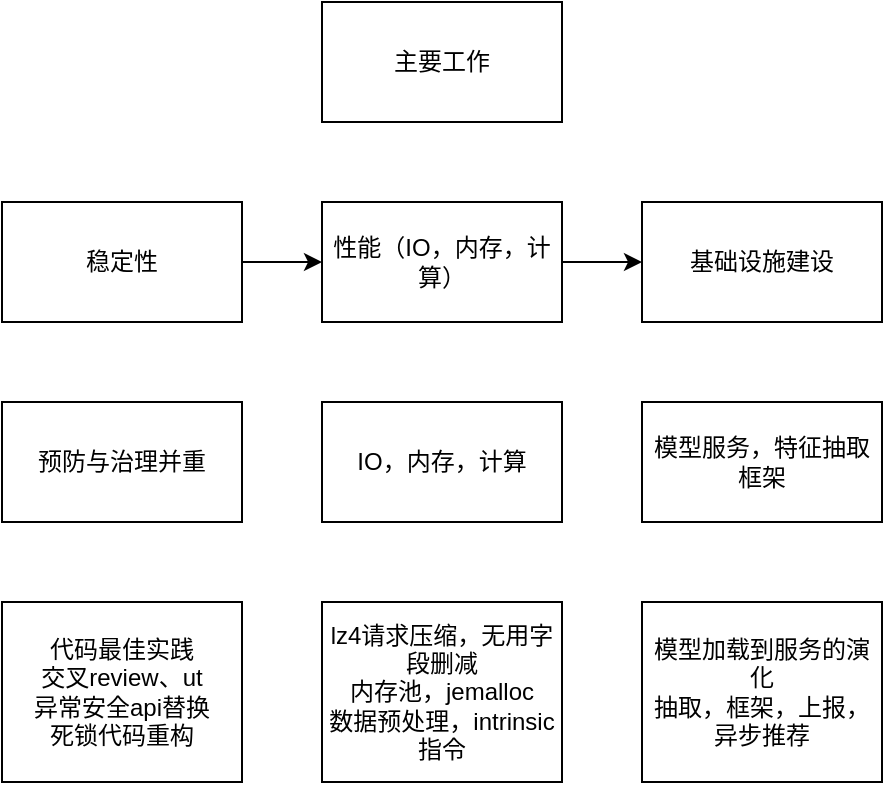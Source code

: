 <mxfile version="21.3.7" type="github" pages="7">
  <diagram id="qpkh1dK5-5tsiLLalU36" name="Overview">
    <mxGraphModel dx="1372" dy="836" grid="1" gridSize="10" guides="1" tooltips="1" connect="1" arrows="1" fold="1" page="1" pageScale="1" pageWidth="827" pageHeight="1169" math="0" shadow="0">
      <root>
        <mxCell id="0" />
        <mxCell id="1" parent="0" />
        <mxCell id="pAfsyhsBF4_awSTI9iym-1" value="主要工作" style="rounded=0;whiteSpace=wrap;html=1;" vertex="1" parent="1">
          <mxGeometry x="320" y="260" width="120" height="60" as="geometry" />
        </mxCell>
        <mxCell id="pAfsyhsBF4_awSTI9iym-2" value="基础设施建设" style="rounded=0;whiteSpace=wrap;html=1;" vertex="1" parent="1">
          <mxGeometry x="480" y="360" width="120" height="60" as="geometry" />
        </mxCell>
        <mxCell id="pAfsyhsBF4_awSTI9iym-6" value="" style="edgeStyle=orthogonalEdgeStyle;rounded=0;orthogonalLoop=1;jettySize=auto;html=1;" edge="1" parent="1" source="pAfsyhsBF4_awSTI9iym-3" target="pAfsyhsBF4_awSTI9iym-2">
          <mxGeometry relative="1" as="geometry" />
        </mxCell>
        <mxCell id="pAfsyhsBF4_awSTI9iym-3" value="性能（IO，内存，计算）" style="rounded=0;whiteSpace=wrap;html=1;" vertex="1" parent="1">
          <mxGeometry x="320" y="360" width="120" height="60" as="geometry" />
        </mxCell>
        <mxCell id="pAfsyhsBF4_awSTI9iym-5" value="" style="edgeStyle=orthogonalEdgeStyle;rounded=0;orthogonalLoop=1;jettySize=auto;html=1;" edge="1" parent="1" source="pAfsyhsBF4_awSTI9iym-4" target="pAfsyhsBF4_awSTI9iym-3">
          <mxGeometry relative="1" as="geometry" />
        </mxCell>
        <mxCell id="pAfsyhsBF4_awSTI9iym-4" value="稳定性" style="rounded=0;whiteSpace=wrap;html=1;" vertex="1" parent="1">
          <mxGeometry x="160" y="360" width="120" height="60" as="geometry" />
        </mxCell>
        <mxCell id="pAfsyhsBF4_awSTI9iym-8" value="预防与治理并重" style="rounded=0;whiteSpace=wrap;html=1;" vertex="1" parent="1">
          <mxGeometry x="160" y="460" width="120" height="60" as="geometry" />
        </mxCell>
        <mxCell id="pAfsyhsBF4_awSTI9iym-11" value="IO，内存，计算" style="rounded=0;whiteSpace=wrap;html=1;" vertex="1" parent="1">
          <mxGeometry x="320" y="460" width="120" height="60" as="geometry" />
        </mxCell>
        <mxCell id="pAfsyhsBF4_awSTI9iym-12" value="模型服务，特征抽取框架" style="rounded=0;whiteSpace=wrap;html=1;" vertex="1" parent="1">
          <mxGeometry x="480" y="460" width="120" height="60" as="geometry" />
        </mxCell>
        <mxCell id="-Gd1AfoW8Pt_5njZ3FAG-1" value="代码最佳实践&lt;br&gt;交叉review、ut&lt;br&gt;异常安全api替换&lt;br&gt;死锁代码重构" style="rounded=0;whiteSpace=wrap;html=1;" vertex="1" parent="1">
          <mxGeometry x="160" y="560" width="120" height="90" as="geometry" />
        </mxCell>
        <mxCell id="-Gd1AfoW8Pt_5njZ3FAG-2" value="lz4请求压缩，无用字段删减&lt;br&gt;内存池，jemalloc&lt;br&gt;数据预处理，intrinsic指令" style="rounded=0;whiteSpace=wrap;html=1;" vertex="1" parent="1">
          <mxGeometry x="320" y="560" width="120" height="90" as="geometry" />
        </mxCell>
        <mxCell id="-Gd1AfoW8Pt_5njZ3FAG-3" value="模型加载到服务的演化&lt;br&gt;抽取，框架，上报，异步推荐" style="rounded=0;whiteSpace=wrap;html=1;" vertex="1" parent="1">
          <mxGeometry x="480" y="560" width="120" height="90" as="geometry" />
        </mxCell>
      </root>
    </mxGraphModel>
  </diagram>
  <diagram id="KD9iu_JgUH0H1Sbimxe_" name="新闻架构">
    <mxGraphModel dx="1372" dy="836" grid="1" gridSize="10" guides="1" tooltips="1" connect="1" arrows="1" fold="1" page="1" pageScale="1" pageWidth="850" pageHeight="1100" math="0" shadow="0">
      <root>
        <mxCell id="0" />
        <mxCell id="1" parent="0" />
        <mxCell id="NVGKtGSdyv566THV7a4j-32" value="反馈" style="edgeStyle=orthogonalEdgeStyle;rounded=0;orthogonalLoop=1;jettySize=auto;html=1;entryX=0;entryY=0.5;entryDx=0;entryDy=0;entryPerimeter=0;" parent="1" source="NVGKtGSdyv566THV7a4j-1" target="NVGKtGSdyv566THV7a4j-11" edge="1">
          <mxGeometry relative="1" as="geometry">
            <mxPoint x="550" y="110" as="targetPoint" />
          </mxGeometry>
        </mxCell>
        <mxCell id="NVGKtGSdyv566THV7a4j-1" value="接入层" style="rounded=0;whiteSpace=wrap;html=1;" parent="1" vertex="1">
          <mxGeometry x="360" y="80" width="120" height="60" as="geometry" />
        </mxCell>
        <mxCell id="NVGKtGSdyv566THV7a4j-17" value="" style="edgeStyle=orthogonalEdgeStyle;rounded=0;orthogonalLoop=1;jettySize=auto;html=1;" parent="1" source="NVGKtGSdyv566THV7a4j-2" target="NVGKtGSdyv566THV7a4j-4" edge="1">
          <mxGeometry relative="1" as="geometry" />
        </mxCell>
        <mxCell id="NVGKtGSdyv566THV7a4j-23" value="异常" style="edgeLabel;html=1;align=center;verticalAlign=middle;resizable=0;points=[];" parent="NVGKtGSdyv566THV7a4j-17" vertex="1" connectable="0">
          <mxGeometry x="-0.05" y="2" relative="1" as="geometry">
            <mxPoint as="offset" />
          </mxGeometry>
        </mxCell>
        <mxCell id="NVGKtGSdyv566THV7a4j-33" style="edgeStyle=orthogonalEdgeStyle;rounded=0;orthogonalLoop=1;jettySize=auto;html=1;entryX=0;entryY=0.5;entryDx=0;entryDy=0;entryPerimeter=0;" parent="1" source="NVGKtGSdyv566THV7a4j-2" target="NVGKtGSdyv566THV7a4j-10" edge="1">
          <mxGeometry relative="1" as="geometry">
            <mxPoint x="550" y="230" as="targetPoint" />
          </mxGeometry>
        </mxCell>
        <mxCell id="NVGKtGSdyv566THV7a4j-34" value="上报" style="edgeLabel;html=1;align=center;verticalAlign=middle;resizable=0;points=[];" parent="NVGKtGSdyv566THV7a4j-33" vertex="1" connectable="0">
          <mxGeometry y="4" relative="1" as="geometry">
            <mxPoint as="offset" />
          </mxGeometry>
        </mxCell>
        <mxCell id="NVGKtGSdyv566THV7a4j-2" value="在线推荐" style="rounded=0;whiteSpace=wrap;html=1;fillColor=#dae8fc;strokeColor=#6c8ebf;" parent="1" vertex="1">
          <mxGeometry x="360" y="200" width="120" height="60" as="geometry" />
        </mxCell>
        <mxCell id="NVGKtGSdyv566THV7a4j-4" value="监控/告警" style="rounded=0;whiteSpace=wrap;html=1;" parent="1" vertex="1">
          <mxGeometry x="200" y="200" width="120" height="60" as="geometry" />
        </mxCell>
        <mxCell id="NVGKtGSdyv566THV7a4j-21" style="edgeStyle=orthogonalEdgeStyle;rounded=0;orthogonalLoop=1;jettySize=auto;html=1;entryX=0.5;entryY=0;entryDx=0;entryDy=0;" parent="1" source="NVGKtGSdyv566THV7a4j-5" target="NVGKtGSdyv566THV7a4j-2" edge="1">
          <mxGeometry relative="1" as="geometry">
            <Array as="points">
              <mxPoint x="260" y="170" />
              <mxPoint x="420" y="170" />
            </Array>
          </mxGeometry>
        </mxCell>
        <mxCell id="NVGKtGSdyv566THV7a4j-22" value="下发" style="edgeLabel;html=1;align=center;verticalAlign=middle;resizable=0;points=[];" parent="NVGKtGSdyv566THV7a4j-21" vertex="1" connectable="0">
          <mxGeometry x="-0.318" y="3" relative="1" as="geometry">
            <mxPoint as="offset" />
          </mxGeometry>
        </mxCell>
        <mxCell id="NVGKtGSdyv566THV7a4j-5" value="配置管理" style="rounded=0;whiteSpace=wrap;html=1;" parent="1" vertex="1">
          <mxGeometry x="200" y="80" width="120" height="60" as="geometry" />
        </mxCell>
        <mxCell id="NVGKtGSdyv566THV7a4j-29" style="edgeStyle=orthogonalEdgeStyle;rounded=0;orthogonalLoop=1;jettySize=auto;html=1;exitX=0.5;exitY=0;exitDx=0;exitDy=0;" parent="1" source="NVGKtGSdyv566THV7a4j-8" edge="1">
          <mxGeometry relative="1" as="geometry">
            <mxPoint x="420" y="260" as="targetPoint" />
            <Array as="points">
              <mxPoint x="338" y="310" />
              <mxPoint x="420" y="310" />
            </Array>
          </mxGeometry>
        </mxCell>
        <mxCell id="NVGKtGSdyv566THV7a4j-8" value="索引" style="shape=document;whiteSpace=wrap;html=1;boundedLbl=1;size=0.167;" parent="1" vertex="1">
          <mxGeometry x="278" y="360" width="120" height="60" as="geometry" />
        </mxCell>
        <mxCell id="NVGKtGSdyv566THV7a4j-30" style="edgeStyle=orthogonalEdgeStyle;rounded=0;orthogonalLoop=1;jettySize=auto;html=1;entryX=0.5;entryY=1;entryDx=0;entryDy=0;" parent="1" source="NVGKtGSdyv566THV7a4j-9" target="NVGKtGSdyv566THV7a4j-2" edge="1">
          <mxGeometry relative="1" as="geometry">
            <mxPoint x="420" y="361" as="targetPoint" />
          </mxGeometry>
        </mxCell>
        <mxCell id="NVGKtGSdyv566THV7a4j-9" value="模型" style="shape=document;whiteSpace=wrap;html=1;boundedLbl=1;size=0.167;" parent="1" vertex="1">
          <mxGeometry x="440" y="360" width="120" height="60" as="geometry" />
        </mxCell>
        <mxCell id="NVGKtGSdyv566THV7a4j-36" style="edgeStyle=orthogonalEdgeStyle;rounded=0;orthogonalLoop=1;jettySize=auto;html=1;entryX=0.5;entryY=0;entryDx=0;entryDy=0;" parent="1" source="NVGKtGSdyv566THV7a4j-10" target="NVGKtGSdyv566THV7a4j-12" edge="1">
          <mxGeometry relative="1" as="geometry">
            <Array as="points">
              <mxPoint x="660" y="230" />
            </Array>
          </mxGeometry>
        </mxCell>
        <mxCell id="NVGKtGSdyv566THV7a4j-10" value="基础数据" style="shape=cylinder3;whiteSpace=wrap;html=1;boundedLbl=1;backgroundOutline=1;size=15;" parent="1" vertex="1">
          <mxGeometry x="560" y="200" width="80" height="60" as="geometry" />
        </mxCell>
        <mxCell id="NVGKtGSdyv566THV7a4j-35" style="edgeStyle=orthogonalEdgeStyle;rounded=0;orthogonalLoop=1;jettySize=auto;html=1;entryX=0.5;entryY=0;entryDx=0;entryDy=0;" parent="1" source="NVGKtGSdyv566THV7a4j-11" target="NVGKtGSdyv566THV7a4j-12" edge="1">
          <mxGeometry relative="1" as="geometry">
            <Array as="points">
              <mxPoint x="660" y="110" />
            </Array>
          </mxGeometry>
        </mxCell>
        <mxCell id="NVGKtGSdyv566THV7a4j-38" value="拼接" style="edgeLabel;html=1;align=center;verticalAlign=middle;resizable=0;points=[];" parent="NVGKtGSdyv566THV7a4j-35" vertex="1" connectable="0">
          <mxGeometry x="0.385" relative="1" as="geometry">
            <mxPoint as="offset" />
          </mxGeometry>
        </mxCell>
        <mxCell id="NVGKtGSdyv566THV7a4j-11" value="用户行为" style="shape=cylinder3;whiteSpace=wrap;html=1;boundedLbl=1;backgroundOutline=1;size=15;" parent="1" vertex="1">
          <mxGeometry x="560" y="80" width="80" height="60" as="geometry" />
        </mxCell>
        <mxCell id="NVGKtGSdyv566THV7a4j-37" value="" style="edgeStyle=orthogonalEdgeStyle;rounded=0;orthogonalLoop=1;jettySize=auto;html=1;" parent="1" source="NVGKtGSdyv566THV7a4j-12" target="NVGKtGSdyv566THV7a4j-9" edge="1">
          <mxGeometry relative="1" as="geometry" />
        </mxCell>
        <mxCell id="NVGKtGSdyv566THV7a4j-39" value="训练" style="edgeLabel;html=1;align=center;verticalAlign=middle;resizable=0;points=[];" parent="NVGKtGSdyv566THV7a4j-37" vertex="1" connectable="0">
          <mxGeometry x="-0.1" y="-2" relative="1" as="geometry">
            <mxPoint as="offset" />
          </mxGeometry>
        </mxCell>
        <mxCell id="NVGKtGSdyv566THV7a4j-12" value="离线训练" style="rounded=0;whiteSpace=wrap;html=1;" parent="1" vertex="1">
          <mxGeometry x="600" y="360" width="120" height="60" as="geometry" />
        </mxCell>
        <mxCell id="NVGKtGSdyv566THV7a4j-43" style="edgeStyle=orthogonalEdgeStyle;rounded=0;orthogonalLoop=1;jettySize=auto;html=1;exitX=0.5;exitY=0;exitDx=0;exitDy=0;entryX=0.5;entryY=1;entryDx=0;entryDy=0;" parent="1" source="NVGKtGSdyv566THV7a4j-13" target="NVGKtGSdyv566THV7a4j-4" edge="1">
          <mxGeometry relative="1" as="geometry">
            <Array as="points">
              <mxPoint x="140" y="280" />
              <mxPoint x="260" y="280" />
            </Array>
          </mxGeometry>
        </mxCell>
        <mxCell id="NVGKtGSdyv566THV7a4j-49" value="检查" style="edgeLabel;html=1;align=center;verticalAlign=middle;resizable=0;points=[];" parent="NVGKtGSdyv566THV7a4j-43" vertex="1" connectable="0">
          <mxGeometry x="0.04" y="-3" relative="1" as="geometry">
            <mxPoint x="-9" y="-4" as="offset" />
          </mxGeometry>
        </mxCell>
        <mxCell id="NVGKtGSdyv566THV7a4j-44" style="edgeStyle=orthogonalEdgeStyle;rounded=0;orthogonalLoop=1;jettySize=auto;html=1;entryX=0.5;entryY=1;entryDx=0;entryDy=0;" parent="1" source="NVGKtGSdyv566THV7a4j-13" target="NVGKtGSdyv566THV7a4j-2" edge="1">
          <mxGeometry relative="1" as="geometry">
            <Array as="points">
              <mxPoint x="420" y="310" />
            </Array>
          </mxGeometry>
        </mxCell>
        <mxCell id="NVGKtGSdyv566THV7a4j-48" value="加载" style="edgeLabel;html=1;align=center;verticalAlign=middle;resizable=0;points=[];" parent="NVGKtGSdyv566THV7a4j-44" vertex="1" connectable="0">
          <mxGeometry x="-0.233" y="2" relative="1" as="geometry">
            <mxPoint x="39" as="offset" />
          </mxGeometry>
        </mxCell>
        <mxCell id="NVGKtGSdyv566THV7a4j-13" value="cron" style="ellipse;whiteSpace=wrap;html=1;" parent="1" vertex="1">
          <mxGeometry x="86" y="291" width="108" height="56" as="geometry" />
        </mxCell>
        <mxCell id="NVGKtGSdyv566THV7a4j-14" value="" style="endArrow=none;dashed=1;html=1;dashPattern=1 3;strokeWidth=2;rounded=0;edgeStyle=orthogonalEdgeStyle;exitX=1;exitY=0.5;exitDx=0;exitDy=0;" parent="1" source="NVGKtGSdyv566THV7a4j-13" edge="1">
          <mxGeometry width="50" height="50" relative="1" as="geometry">
            <mxPoint x="200" y="320" as="sourcePoint" />
            <mxPoint x="660" y="320" as="targetPoint" />
          </mxGeometry>
        </mxCell>
        <mxCell id="NVGKtGSdyv566THV7a4j-15" value="" style="endArrow=classic;html=1;rounded=0;edgeStyle=orthogonalEdgeStyle;exitX=0.5;exitY=1;exitDx=0;exitDy=0;" parent="1" source="NVGKtGSdyv566THV7a4j-1" edge="1">
          <mxGeometry relative="1" as="geometry">
            <mxPoint x="330" y="460" as="sourcePoint" />
            <mxPoint x="420" y="200" as="targetPoint" />
          </mxGeometry>
        </mxCell>
        <mxCell id="NVGKtGSdyv566THV7a4j-16" value="请求" style="edgeLabel;resizable=0;html=1;align=center;verticalAlign=middle;" parent="NVGKtGSdyv566THV7a4j-15" connectable="0" vertex="1">
          <mxGeometry relative="1" as="geometry" />
        </mxCell>
        <mxCell id="NVGKtGSdyv566THV7a4j-31" style="edgeStyle=orthogonalEdgeStyle;rounded=0;orthogonalLoop=1;jettySize=auto;html=1;exitX=0.5;exitY=1;exitDx=0;exitDy=0;exitPerimeter=0;" parent="1" source="NVGKtGSdyv566THV7a4j-10" target="NVGKtGSdyv566THV7a4j-10" edge="1">
          <mxGeometry relative="1" as="geometry" />
        </mxCell>
        <mxCell id="NVGKtGSdyv566THV7a4j-41" style="edgeStyle=orthogonalEdgeStyle;rounded=0;orthogonalLoop=1;jettySize=auto;html=1;entryX=0;entryY=0.5;entryDx=0;entryDy=0;" parent="1" source="NVGKtGSdyv566THV7a4j-40" target="NVGKtGSdyv566THV7a4j-8" edge="1">
          <mxGeometry relative="1" as="geometry">
            <mxPoint x="270" y="380" as="targetPoint" />
          </mxGeometry>
        </mxCell>
        <mxCell id="NVGKtGSdyv566THV7a4j-42" value="汇总拼接" style="edgeLabel;html=1;align=center;verticalAlign=middle;resizable=0;points=[];" parent="NVGKtGSdyv566THV7a4j-41" vertex="1" connectable="0">
          <mxGeometry x="-0.051" y="4" relative="1" as="geometry">
            <mxPoint as="offset" />
          </mxGeometry>
        </mxCell>
        <mxCell id="NVGKtGSdyv566THV7a4j-40" value="cms" style="rounded=0;whiteSpace=wrap;html=1;" parent="1" vertex="1">
          <mxGeometry x="80" y="360" width="120" height="60" as="geometry" />
        </mxCell>
      </root>
    </mxGraphModel>
  </diagram>
  <diagram id="_FsiARMDRBHKXkUB73u1" name="推荐系统">
    <mxGraphModel dx="1372" dy="836" grid="1" gridSize="10" guides="1" tooltips="1" connect="1" arrows="1" fold="1" page="1" pageScale="1" pageWidth="850" pageHeight="1100" math="0" shadow="0">
      <root>
        <mxCell id="vl84UMTIzc97SZActelG-0" />
        <mxCell id="vl84UMTIzc97SZActelG-1" parent="vl84UMTIzc97SZActelG-0" />
        <mxCell id="zXmUlL8l0BKQvoaoW7Fo-6" value="" style="edgeStyle=orthogonalEdgeStyle;rounded=0;orthogonalLoop=1;jettySize=auto;html=1;fontSize=12;startArrow=none;startFill=0;" parent="vl84UMTIzc97SZActelG-1" source="KCkuA8yXQqZVdMCPaY6O-0" target="zXmUlL8l0BKQvoaoW7Fo-0" edge="1">
          <mxGeometry relative="1" as="geometry" />
        </mxCell>
        <mxCell id="zXmUlL8l0BKQvoaoW7Fo-14" value="1. 请求" style="edgeLabel;html=1;align=center;verticalAlign=middle;resizable=0;points=[];fontSize=12;" parent="zXmUlL8l0BKQvoaoW7Fo-6" vertex="1" connectable="0">
          <mxGeometry x="-0.231" relative="1" as="geometry">
            <mxPoint as="offset" />
          </mxGeometry>
        </mxCell>
        <mxCell id="KCkuA8yXQqZVdMCPaY6O-0" value="接入层" style="rounded=0;whiteSpace=wrap;html=1;" parent="vl84UMTIzc97SZActelG-1" vertex="1">
          <mxGeometry x="360" y="48" width="120" height="60" as="geometry" />
        </mxCell>
        <mxCell id="zXmUlL8l0BKQvoaoW7Fo-9" style="edgeStyle=orthogonalEdgeStyle;rounded=0;orthogonalLoop=1;jettySize=auto;html=1;exitX=0.75;exitY=0;exitDx=0;exitDy=0;entryX=0.5;entryY=0;entryDx=0;entryDy=0;fontSize=12;startArrow=none;startFill=0;" parent="vl84UMTIzc97SZActelG-1" source="zXmUlL8l0BKQvoaoW7Fo-0" target="zXmUlL8l0BKQvoaoW7Fo-1" edge="1">
          <mxGeometry relative="1" as="geometry" />
        </mxCell>
        <mxCell id="zXmUlL8l0BKQvoaoW7Fo-15" value="2. 请求画像" style="edgeLabel;html=1;align=center;verticalAlign=middle;resizable=0;points=[];fontSize=12;" parent="zXmUlL8l0BKQvoaoW7Fo-9" vertex="1" connectable="0">
          <mxGeometry x="-0.076" y="2" relative="1" as="geometry">
            <mxPoint as="offset" />
          </mxGeometry>
        </mxCell>
        <mxCell id="zXmUlL8l0BKQvoaoW7Fo-10" value="5. 相似排重" style="edgeStyle=orthogonalEdgeStyle;rounded=0;orthogonalLoop=1;jettySize=auto;html=1;exitX=0.5;exitY=0;exitDx=0;exitDy=0;fontSize=12;startArrow=none;startFill=0;" parent="vl84UMTIzc97SZActelG-1" source="zXmUlL8l0BKQvoaoW7Fo-4" target="zXmUlL8l0BKQvoaoW7Fo-3" edge="1">
          <mxGeometry relative="1" as="geometry" />
        </mxCell>
        <mxCell id="zXmUlL8l0BKQvoaoW7Fo-11" value="3. 请求召回" style="edgeStyle=orthogonalEdgeStyle;rounded=0;orthogonalLoop=1;jettySize=auto;html=1;entryX=1;entryY=0.5;entryDx=0;entryDy=0;fontSize=12;startArrow=none;startFill=0;exitX=0;exitY=0.5;exitDx=0;exitDy=0;" parent="vl84UMTIzc97SZActelG-1" source="zXmUlL8l0BKQvoaoW7Fo-0" target="zXmUlL8l0BKQvoaoW7Fo-4" edge="1">
          <mxGeometry relative="1" as="geometry">
            <Array as="points">
              <mxPoint x="320" y="190" />
              <mxPoint x="320" y="310" />
            </Array>
          </mxGeometry>
        </mxCell>
        <mxCell id="zXmUlL8l0BKQvoaoW7Fo-12" value="6. 打分" style="edgeStyle=orthogonalEdgeStyle;rounded=0;orthogonalLoop=1;jettySize=auto;html=1;fontSize=12;startArrow=none;startFill=0;" parent="vl84UMTIzc97SZActelG-1" source="zXmUlL8l0BKQvoaoW7Fo-0" target="zXmUlL8l0BKQvoaoW7Fo-2" edge="1">
          <mxGeometry relative="1" as="geometry" />
        </mxCell>
        <mxCell id="zXmUlL8l0BKQvoaoW7Fo-13" value="7. 打散" style="edgeStyle=orthogonalEdgeStyle;rounded=0;orthogonalLoop=1;jettySize=auto;html=1;fontSize=12;startArrow=none;startFill=0;entryX=0;entryY=0.5;entryDx=0;entryDy=0;" parent="vl84UMTIzc97SZActelG-1" source="zXmUlL8l0BKQvoaoW7Fo-0" target="zXmUlL8l0BKQvoaoW7Fo-5" edge="1">
          <mxGeometry relative="1" as="geometry">
            <mxPoint x="550" y="310" as="targetPoint" />
          </mxGeometry>
        </mxCell>
        <mxCell id="zXmUlL8l0BKQvoaoW7Fo-0" value="Play" style="rounded=0;whiteSpace=wrap;html=1;fillColor=#dae8fc;strokeColor=#6c8ebf;" parent="vl84UMTIzc97SZActelG-1" vertex="1">
          <mxGeometry x="360" y="160" width="120" height="60" as="geometry" />
        </mxCell>
        <mxCell id="zXmUlL8l0BKQvoaoW7Fo-1" value="Profile" style="rounded=0;whiteSpace=wrap;html=1;fillColor=#dae8fc;strokeColor=#6c8ebf;" parent="vl84UMTIzc97SZActelG-1" vertex="1">
          <mxGeometry x="560" y="160" width="120" height="60" as="geometry" />
        </mxCell>
        <mxCell id="zXmUlL8l0BKQvoaoW7Fo-2" value="Rank" style="rounded=0;whiteSpace=wrap;html=1;fillColor=#dae8fc;strokeColor=#6c8ebf;" parent="vl84UMTIzc97SZActelG-1" vertex="1">
          <mxGeometry x="360" y="280" width="120" height="60" as="geometry" />
        </mxCell>
        <mxCell id="zXmUlL8l0BKQvoaoW7Fo-3" value="Filter" style="rounded=0;whiteSpace=wrap;html=1;fillColor=#dae8fc;strokeColor=#6c8ebf;" parent="vl84UMTIzc97SZActelG-1" vertex="1">
          <mxGeometry x="160" y="160" width="120" height="60" as="geometry" />
        </mxCell>
        <mxCell id="zXmUlL8l0BKQvoaoW7Fo-19" value="4. 召回请求下发" style="edgeStyle=orthogonalEdgeStyle;rounded=0;orthogonalLoop=1;jettySize=auto;html=1;fontSize=12;startArrow=none;startFill=0;entryX=0.5;entryY=0;entryDx=0;entryDy=0;" parent="vl84UMTIzc97SZActelG-1" source="zXmUlL8l0BKQvoaoW7Fo-4" target="zXmUlL8l0BKQvoaoW7Fo-16" edge="1">
          <mxGeometry relative="1" as="geometry" />
        </mxCell>
        <mxCell id="zXmUlL8l0BKQvoaoW7Fo-4" value="RecallHub" style="rounded=0;whiteSpace=wrap;html=1;fillColor=#d5e8d4;strokeColor=#82b366;" parent="vl84UMTIzc97SZActelG-1" vertex="1">
          <mxGeometry x="160" y="280" width="120" height="60" as="geometry" />
        </mxCell>
        <mxCell id="zXmUlL8l0BKQvoaoW7Fo-5" value="Rerank" style="rounded=0;whiteSpace=wrap;html=1;fillColor=#dae8fc;strokeColor=#6c8ebf;" parent="vl84UMTIzc97SZActelG-1" vertex="1">
          <mxGeometry x="560" y="280" width="120" height="60" as="geometry" />
        </mxCell>
        <mxCell id="zXmUlL8l0BKQvoaoW7Fo-16" value="Rank" style="rounded=0;whiteSpace=wrap;html=1;fillColor=#dae8fc;strokeColor=#6c8ebf;" parent="vl84UMTIzc97SZActelG-1" vertex="1">
          <mxGeometry x="160" y="390" width="120" height="60" as="geometry" />
        </mxCell>
        <mxCell id="zXmUlL8l0BKQvoaoW7Fo-17" value="Recall" style="rounded=0;whiteSpace=wrap;html=1;fillColor=#dae8fc;strokeColor=#6c8ebf;" parent="vl84UMTIzc97SZActelG-1" vertex="1">
          <mxGeometry x="170" y="400" width="120" height="60" as="geometry" />
        </mxCell>
      </root>
    </mxGraphModel>
  </diagram>
  <diagram id="mgKOJOJt-D9-7q9Nq2L8" name="索引优化">
    <mxGraphModel dx="1372" dy="836" grid="1" gridSize="10" guides="1" tooltips="1" connect="1" arrows="1" fold="1" page="1" pageScale="1" pageWidth="850" pageHeight="1100" math="0" shadow="0">
      <root>
        <mxCell id="7Qc847y8y6yzxlT3lI7B-0" />
        <mxCell id="7Qc847y8y6yzxlT3lI7B-1" parent="7Qc847y8y6yzxlT3lI7B-0" />
        <mxCell id="AA3Op25QXbprD__S2R7N-0" value="Rank" style="rounded=0;whiteSpace=wrap;html=1;fillColor=#dae8fc;strokeColor=#6c8ebf;" parent="7Qc847y8y6yzxlT3lI7B-1" vertex="1">
          <mxGeometry x="320" y="147" width="120" height="60" as="geometry" />
        </mxCell>
        <mxCell id="YGoX4weDeS7iqsoztIhH-3" value="" style="edgeStyle=orthogonalEdgeStyle;rounded=0;orthogonalLoop=1;jettySize=auto;html=1;fontSize=12;startArrow=classic;startFill=1;endArrow=none;endFill=0;" parent="7Qc847y8y6yzxlT3lI7B-1" source="AA3Op25QXbprD__S2R7N-1" target="YGoX4weDeS7iqsoztIhH-2" edge="1">
          <mxGeometry relative="1" as="geometry" />
        </mxCell>
        <mxCell id="0GjQoAbyPFQ5HwYB03Pf-0" value="读取" style="edgeLabel;html=1;align=center;verticalAlign=middle;resizable=0;points=[];fontSize=12;" parent="YGoX4weDeS7iqsoztIhH-3" vertex="1" connectable="0">
          <mxGeometry x="0.49" y="-1" relative="1" as="geometry">
            <mxPoint x="25" y="-1" as="offset" />
          </mxGeometry>
        </mxCell>
        <mxCell id="AA3Op25QXbprD__S2R7N-1" value="IndexLoader" style="rounded=0;whiteSpace=wrap;html=1;fillColor=#dae8fc;strokeColor=#6c8ebf;" parent="7Qc847y8y6yzxlT3lI7B-1" vertex="1">
          <mxGeometry x="320" y="320" width="120" height="60" as="geometry" />
        </mxCell>
        <mxCell id="YGoX4weDeS7iqsoztIhH-6" value="" style="edgeStyle=orthogonalEdgeStyle;rounded=0;orthogonalLoop=1;jettySize=auto;html=1;fontSize=12;startArrow=classic;startFill=1;endArrow=none;endFill=0;" parent="7Qc847y8y6yzxlT3lI7B-1" source="AA3Op25QXbprD__S2R7N-3" target="AA3Op25QXbprD__S2R7N-0" edge="1">
          <mxGeometry relative="1" as="geometry" />
        </mxCell>
        <mxCell id="0GjQoAbyPFQ5HwYB03Pf-2" value="读取" style="edgeLabel;html=1;align=center;verticalAlign=middle;resizable=0;points=[];fontSize=12;" parent="YGoX4weDeS7iqsoztIhH-6" vertex="1" connectable="0">
          <mxGeometry x="0.489" relative="1" as="geometry">
            <mxPoint x="22" y="2" as="offset" />
          </mxGeometry>
        </mxCell>
        <mxCell id="AA3Op25QXbprD__S2R7N-3" value="shared&lt;br&gt;memory" style="shape=document;whiteSpace=wrap;html=1;boundedLbl=1;fontSize=12;fillColor=#fff2cc;strokeColor=#d6b656;" parent="7Qc847y8y6yzxlT3lI7B-1" vertex="1">
          <mxGeometry x="320" y="240" width="120" height="60" as="geometry" />
        </mxCell>
        <mxCell id="YGoX4weDeS7iqsoztIhH-2" value="index data" style="shape=document;whiteSpace=wrap;html=1;boundedLbl=1;fontSize=12;fillColor=#fff2cc;strokeColor=#d6b656;" parent="7Qc847y8y6yzxlT3lI7B-1" vertex="1">
          <mxGeometry x="320" y="409" width="120" height="60" as="geometry" />
        </mxCell>
        <mxCell id="YGoX4weDeS7iqsoztIhH-7" value="" style="edgeStyle=orthogonalEdgeStyle;rounded=0;orthogonalLoop=1;jettySize=auto;html=1;fontSize=12;startArrow=classic;startFill=1;endArrow=none;endFill=0;entryX=0.5;entryY=0;entryDx=0;entryDy=0;" parent="7Qc847y8y6yzxlT3lI7B-1" target="AA3Op25QXbprD__S2R7N-1" edge="1">
          <mxGeometry relative="1" as="geometry">
            <mxPoint x="380" y="290" as="sourcePoint" />
            <mxPoint x="390" y="210" as="targetPoint" />
          </mxGeometry>
        </mxCell>
        <mxCell id="0GjQoAbyPFQ5HwYB03Pf-1" value="解析，预计算，加载" style="edgeLabel;html=1;align=center;verticalAlign=middle;resizable=0;points=[];fontSize=12;" parent="YGoX4weDeS7iqsoztIhH-7" vertex="1" connectable="0">
          <mxGeometry x="0.067" relative="1" as="geometry">
            <mxPoint x="65" y="-1" as="offset" />
          </mxGeometry>
        </mxCell>
      </root>
    </mxGraphModel>
  </diagram>
  <diagram id="u1gOqMIrwqjCgtwMwgKo" name="模型服务">
    <mxGraphModel dx="1372" dy="836" grid="1" gridSize="10" guides="1" tooltips="1" connect="1" arrows="1" fold="1" page="1" pageScale="1" pageWidth="827" pageHeight="1169" math="0" shadow="0">
      <root>
        <mxCell id="0" />
        <mxCell id="1" parent="0" />
        <mxCell id="STbMI4V0URdXaAkQ9Hvq-1" value="" style="edgeStyle=orthogonalEdgeStyle;rounded=0;orthogonalLoop=1;jettySize=auto;html=1;" edge="1" parent="1" source="4ylqckw8JZ1Vc1CUpQq5-1" target="4ylqckw8JZ1Vc1CUpQq5-2">
          <mxGeometry relative="1" as="geometry" />
        </mxCell>
        <mxCell id="4ylqckw8JZ1Vc1CUpQq5-1" value="Model Training Task" style="rounded=0;whiteSpace=wrap;html=1;" vertex="1" parent="1">
          <mxGeometry x="80" y="160" width="120" height="60" as="geometry" />
        </mxCell>
        <mxCell id="STbMI4V0URdXaAkQ9Hvq-2" value="" style="edgeStyle=orthogonalEdgeStyle;rounded=0;orthogonalLoop=1;jettySize=auto;html=1;" edge="1" parent="1" source="4ylqckw8JZ1Vc1CUpQq5-2" target="4ylqckw8JZ1Vc1CUpQq5-3">
          <mxGeometry relative="1" as="geometry" />
        </mxCell>
        <mxCell id="4ylqckw8JZ1Vc1CUpQq5-2" value="HDFS" style="rounded=0;whiteSpace=wrap;html=1;" vertex="1" parent="1">
          <mxGeometry x="80" y="260" width="120" height="60" as="geometry" />
        </mxCell>
        <mxCell id="m46wu77pQOQg5b7wbEHA-13" value="" style="edgeStyle=orthogonalEdgeStyle;rounded=0;orthogonalLoop=1;jettySize=auto;html=1;" edge="1" parent="1" source="4ylqckw8JZ1Vc1CUpQq5-3" target="m46wu77pQOQg5b7wbEHA-12">
          <mxGeometry relative="1" as="geometry" />
        </mxCell>
        <mxCell id="4ylqckw8JZ1Vc1CUpQq5-3" value="Rsync Cluster" style="rounded=0;whiteSpace=wrap;html=1;" vertex="1" parent="1">
          <mxGeometry x="80" y="360" width="120" height="60" as="geometry" />
        </mxCell>
        <mxCell id="OTud2hNM8wsT9tY1Q43O-1" value="" style="shape=flexArrow;endArrow=classic;html=1;rounded=0;" edge="1" parent="1">
          <mxGeometry width="50" height="50" relative="1" as="geometry">
            <mxPoint x="230" y="440" as="sourcePoint" />
            <mxPoint x="300" y="440" as="targetPoint" />
          </mxGeometry>
        </mxCell>
        <mxCell id="m46wu77pQOQg5b7wbEHA-1" value="" style="edgeStyle=orthogonalEdgeStyle;rounded=0;orthogonalLoop=1;jettySize=auto;html=1;" edge="1" parent="1" target="m46wu77pQOQg5b7wbEHA-3">
          <mxGeometry relative="1" as="geometry">
            <mxPoint x="420" y="419" as="sourcePoint" />
          </mxGeometry>
        </mxCell>
        <mxCell id="m46wu77pQOQg5b7wbEHA-3" value="shared&lt;br&gt;memory" style="shape=document;whiteSpace=wrap;html=1;boundedLbl=1;fontSize=12;fillColor=#fff2cc;strokeColor=#d6b656;" vertex="1" parent="1">
          <mxGeometry x="360" y="459" width="120" height="60" as="geometry" />
        </mxCell>
        <mxCell id="m46wu77pQOQg5b7wbEHA-4" value="" style="edgeStyle=orthogonalEdgeStyle;rounded=0;orthogonalLoop=1;jettySize=auto;html=1;" edge="1" parent="1" source="m46wu77pQOQg5b7wbEHA-5" target="m46wu77pQOQg5b7wbEHA-3">
          <mxGeometry relative="1" as="geometry" />
        </mxCell>
        <mxCell id="m46wu77pQOQg5b7wbEHA-5" value="Rank" style="rounded=0;whiteSpace=wrap;html=1;fillColor=#dae8fc;strokeColor=#6c8ebf;" vertex="1" parent="1">
          <mxGeometry x="360" y="559" width="120" height="60" as="geometry" />
        </mxCell>
        <mxCell id="m46wu77pQOQg5b7wbEHA-7" value="Model Server" style="rounded=0;whiteSpace=wrap;html=1;fillColor=#dae8fc;strokeColor=#6c8ebf;" vertex="1" parent="1">
          <mxGeometry x="360" y="361" width="120" height="60" as="geometry" />
        </mxCell>
        <mxCell id="m46wu77pQOQg5b7wbEHA-8" value="" style="edgeStyle=orthogonalEdgeStyle;rounded=0;orthogonalLoop=1;jettySize=auto;html=1;" edge="1" parent="1" target="m46wu77pQOQg5b7wbEHA-9">
          <mxGeometry relative="1" as="geometry">
            <mxPoint x="140" y="519" as="sourcePoint" />
          </mxGeometry>
        </mxCell>
        <mxCell id="m46wu77pQOQg5b7wbEHA-9" value="shared&lt;br&gt;memory" style="shape=document;whiteSpace=wrap;html=1;boundedLbl=1;fontSize=12;fillColor=#fff2cc;strokeColor=#d6b656;" vertex="1" parent="1">
          <mxGeometry x="80" y="559" width="120" height="60" as="geometry" />
        </mxCell>
        <mxCell id="m46wu77pQOQg5b7wbEHA-10" value="" style="edgeStyle=orthogonalEdgeStyle;rounded=0;orthogonalLoop=1;jettySize=auto;html=1;" edge="1" parent="1" source="m46wu77pQOQg5b7wbEHA-11" target="m46wu77pQOQg5b7wbEHA-9">
          <mxGeometry relative="1" as="geometry" />
        </mxCell>
        <mxCell id="m46wu77pQOQg5b7wbEHA-11" value="Rank" style="rounded=0;whiteSpace=wrap;html=1;fillColor=#dae8fc;strokeColor=#6c8ebf;" vertex="1" parent="1">
          <mxGeometry x="80" y="659" width="120" height="60" as="geometry" />
        </mxCell>
        <mxCell id="m46wu77pQOQg5b7wbEHA-12" value="Rsync Cluster" style="rounded=0;whiteSpace=wrap;html=1;" vertex="1" parent="1">
          <mxGeometry x="80" y="459" width="120" height="60" as="geometry" />
        </mxCell>
        <mxCell id="m46wu77pQOQg5b7wbEHA-19" style="edgeStyle=orthogonalEdgeStyle;rounded=0;orthogonalLoop=1;jettySize=auto;html=1;entryX=0.5;entryY=0;entryDx=0;entryDy=0;" edge="1" parent="1" source="m46wu77pQOQg5b7wbEHA-14" target="m46wu77pQOQg5b7wbEHA-15">
          <mxGeometry relative="1" as="geometry" />
        </mxCell>
        <mxCell id="m46wu77pQOQg5b7wbEHA-20" value="" style="edgeStyle=orthogonalEdgeStyle;rounded=0;orthogonalLoop=1;jettySize=auto;html=1;" edge="1" parent="1" source="m46wu77pQOQg5b7wbEHA-14" target="m46wu77pQOQg5b7wbEHA-16">
          <mxGeometry relative="1" as="geometry" />
        </mxCell>
        <mxCell id="m46wu77pQOQg5b7wbEHA-21" style="edgeStyle=orthogonalEdgeStyle;rounded=0;orthogonalLoop=1;jettySize=auto;html=1;entryX=0.5;entryY=0;entryDx=0;entryDy=0;" edge="1" parent="1" source="m46wu77pQOQg5b7wbEHA-14" target="m46wu77pQOQg5b7wbEHA-17">
          <mxGeometry relative="1" as="geometry" />
        </mxCell>
        <mxCell id="m46wu77pQOQg5b7wbEHA-14" value="Model Training Task" style="rounded=0;whiteSpace=wrap;html=1;" vertex="1" parent="1">
          <mxGeometry x="360" y="160" width="120" height="60" as="geometry" />
        </mxCell>
        <mxCell id="m46wu77pQOQg5b7wbEHA-15" value="HDFS（全量）" style="rounded=0;whiteSpace=wrap;html=1;" vertex="1" parent="1">
          <mxGeometry x="300" y="260" width="80" height="60" as="geometry" />
        </mxCell>
        <mxCell id="m46wu77pQOQg5b7wbEHA-18" value="" style="edgeStyle=orthogonalEdgeStyle;rounded=0;orthogonalLoop=1;jettySize=auto;html=1;" edge="1" parent="1" source="m46wu77pQOQg5b7wbEHA-16" target="m46wu77pQOQg5b7wbEHA-7">
          <mxGeometry relative="1" as="geometry" />
        </mxCell>
        <mxCell id="m46wu77pQOQg5b7wbEHA-16" value="Redis（增量）" style="rounded=0;whiteSpace=wrap;html=1;" vertex="1" parent="1">
          <mxGeometry x="380" y="260" width="80" height="60" as="geometry" />
        </mxCell>
        <mxCell id="m46wu77pQOQg5b7wbEHA-17" value="Kafka（实时）" style="rounded=0;whiteSpace=wrap;html=1;" vertex="1" parent="1">
          <mxGeometry x="460" y="260" width="80" height="60" as="geometry" />
        </mxCell>
      </root>
    </mxGraphModel>
  </diagram>
  <diagram id="n1WStOUpMlq7HhkP36Pi" name="实时特征">
    <mxGraphModel dx="2222" dy="836" grid="1" gridSize="10" guides="1" tooltips="1" connect="1" arrows="1" fold="1" page="1" pageScale="1" pageWidth="850" pageHeight="1100" math="0" shadow="0">
      <root>
        <mxCell id="EIG7l7lPh4Slu9PSz2KA-0" />
        <mxCell id="EIG7l7lPh4Slu9PSz2KA-1" parent="EIG7l7lPh4Slu9PSz2KA-0" />
        <mxCell id="iGjm8kCW9hKOrIuaz7h8-15" value="Request" style="rounded=0;whiteSpace=wrap;html=1;fillColor=#d5e8d4;strokeColor=#82b366;" parent="EIG7l7lPh4Slu9PSz2KA-1" vertex="1">
          <mxGeometry x="-40" y="320" width="120" height="60" as="geometry" />
        </mxCell>
        <mxCell id="iGjm8kCW9hKOrIuaz7h8-23" value="" style="edgeStyle=orthogonalEdgeStyle;rounded=0;orthogonalLoop=1;jettySize=auto;html=1;" parent="EIG7l7lPh4Slu9PSz2KA-1" target="iGjm8kCW9hKOrIuaz7h8-17" edge="1">
          <mxGeometry relative="1" as="geometry">
            <mxPoint x="20" y="380" as="sourcePoint" />
          </mxGeometry>
        </mxCell>
        <mxCell id="iGjm8kCW9hKOrIuaz7h8-24" value="格式转换" style="edgeLabel;html=1;align=center;verticalAlign=middle;resizable=0;points=[];" parent="iGjm8kCW9hKOrIuaz7h8-23" vertex="1" connectable="0">
          <mxGeometry y="-1" relative="1" as="geometry">
            <mxPoint as="offset" />
          </mxGeometry>
        </mxCell>
        <mxCell id="iGjm8kCW9hKOrIuaz7h8-25" value="" style="edgeStyle=orthogonalEdgeStyle;rounded=0;orthogonalLoop=1;jettySize=auto;html=1;" parent="EIG7l7lPh4Slu9PSz2KA-1" source="iGjm8kCW9hKOrIuaz7h8-17" target="iGjm8kCW9hKOrIuaz7h8-20" edge="1">
          <mxGeometry relative="1" as="geometry" />
        </mxCell>
        <mxCell id="iGjm8kCW9hKOrIuaz7h8-26" value="数据上报" style="edgeLabel;html=1;align=center;verticalAlign=middle;resizable=0;points=[];" parent="iGjm8kCW9hKOrIuaz7h8-25" vertex="1" connectable="0">
          <mxGeometry x="0.1" relative="1" as="geometry">
            <mxPoint as="offset" />
          </mxGeometry>
        </mxCell>
        <mxCell id="iGjm8kCW9hKOrIuaz7h8-17" value="String" style="rounded=0;whiteSpace=wrap;html=1;fillColor=#d5e8d4;strokeColor=#82b366;" parent="EIG7l7lPh4Slu9PSz2KA-1" vertex="1">
          <mxGeometry x="-40" y="420" width="120" height="60" as="geometry" />
        </mxCell>
        <mxCell id="iGjm8kCW9hKOrIuaz7h8-27" value="" style="edgeStyle=orthogonalEdgeStyle;rounded=0;orthogonalLoop=1;jettySize=auto;html=1;entryX=0;entryY=0.5;entryDx=0;entryDy=0;" parent="EIG7l7lPh4Slu9PSz2KA-1" source="iGjm8kCW9hKOrIuaz7h8-18" target="iGjm8kCW9hKOrIuaz7h8-20" edge="1">
          <mxGeometry relative="1" as="geometry" />
        </mxCell>
        <mxCell id="iGjm8kCW9hKOrIuaz7h8-30" value="查询" style="edgeLabel;html=1;align=center;verticalAlign=middle;resizable=0;points=[];" parent="iGjm8kCW9hKOrIuaz7h8-27" vertex="1" connectable="0">
          <mxGeometry x="-0.1" relative="1" as="geometry">
            <mxPoint as="offset" />
          </mxGeometry>
        </mxCell>
        <mxCell id="iGjm8kCW9hKOrIuaz7h8-18" value="Index" style="rounded=0;whiteSpace=wrap;html=1;fillColor=#dae8fc;strokeColor=#6c8ebf;" parent="EIG7l7lPh4Slu9PSz2KA-1" vertex="1">
          <mxGeometry x="-200" y="520" width="120" height="60" as="geometry" />
        </mxCell>
        <mxCell id="iGjm8kCW9hKOrIuaz7h8-28" style="edgeStyle=orthogonalEdgeStyle;rounded=0;orthogonalLoop=1;jettySize=auto;html=1;" parent="EIG7l7lPh4Slu9PSz2KA-1" source="iGjm8kCW9hKOrIuaz7h8-19" target="iGjm8kCW9hKOrIuaz7h8-20" edge="1">
          <mxGeometry relative="1" as="geometry" />
        </mxCell>
        <mxCell id="iGjm8kCW9hKOrIuaz7h8-31" value="拼接" style="edgeLabel;html=1;align=center;verticalAlign=middle;resizable=0;points=[];" parent="iGjm8kCW9hKOrIuaz7h8-28" vertex="1" connectable="0">
          <mxGeometry x="-0.05" relative="1" as="geometry">
            <mxPoint x="12" y="-22" as="offset" />
          </mxGeometry>
        </mxCell>
        <mxCell id="iGjm8kCW9hKOrIuaz7h8-19" value="Label" style="rounded=0;whiteSpace=wrap;html=1;fillColor=#dae8fc;strokeColor=#6c8ebf;" parent="EIG7l7lPh4Slu9PSz2KA-1" vertex="1">
          <mxGeometry x="120" y="560" width="120" height="60" as="geometry" />
        </mxCell>
        <mxCell id="iGjm8kCW9hKOrIuaz7h8-33" value="" style="edgeStyle=orthogonalEdgeStyle;rounded=0;orthogonalLoop=1;jettySize=auto;html=1;" parent="EIG7l7lPh4Slu9PSz2KA-1" source="iGjm8kCW9hKOrIuaz7h8-20" target="iGjm8kCW9hKOrIuaz7h8-32" edge="1">
          <mxGeometry relative="1" as="geometry" />
        </mxCell>
        <mxCell id="iGjm8kCW9hKOrIuaz7h8-34" value="抽取" style="edgeLabel;html=1;align=center;verticalAlign=middle;resizable=0;points=[];" parent="iGjm8kCW9hKOrIuaz7h8-33" vertex="1" connectable="0">
          <mxGeometry x="-0.05" y="1" relative="1" as="geometry">
            <mxPoint as="offset" />
          </mxGeometry>
        </mxCell>
        <mxCell id="iGjm8kCW9hKOrIuaz7h8-20" value="Request" style="rounded=0;whiteSpace=wrap;html=1;fillColor=#dae8fc;strokeColor=#6c8ebf;" parent="EIG7l7lPh4Slu9PSz2KA-1" vertex="1">
          <mxGeometry x="-40" y="520" width="120" height="60" as="geometry" />
        </mxCell>
        <mxCell id="iGjm8kCW9hKOrIuaz7h8-37" value="训练" style="edgeStyle=orthogonalEdgeStyle;rounded=0;orthogonalLoop=1;jettySize=auto;html=1;" parent="EIG7l7lPh4Slu9PSz2KA-1" source="iGjm8kCW9hKOrIuaz7h8-32" target="iGjm8kCW9hKOrIuaz7h8-35" edge="1">
          <mxGeometry relative="1" as="geometry" />
        </mxCell>
        <mxCell id="iGjm8kCW9hKOrIuaz7h8-32" value="Feature" style="rounded=0;whiteSpace=wrap;html=1;fillColor=#dae8fc;strokeColor=#6c8ebf;" parent="EIG7l7lPh4Slu9PSz2KA-1" vertex="1">
          <mxGeometry x="-40" y="620" width="120" height="60" as="geometry" />
        </mxCell>
        <mxCell id="iGjm8kCW9hKOrIuaz7h8-35" value="Model" style="rounded=0;whiteSpace=wrap;html=1;fillColor=#dae8fc;strokeColor=#6c8ebf;" parent="EIG7l7lPh4Slu9PSz2KA-1" vertex="1">
          <mxGeometry x="-40" y="720" width="120" height="60" as="geometry" />
        </mxCell>
        <mxCell id="iGjm8kCW9hKOrIuaz7h8-40" style="edgeStyle=orthogonalEdgeStyle;rounded=0;orthogonalLoop=1;jettySize=auto;html=1;entryX=1;entryY=0.5;entryDx=0;entryDy=0;" parent="EIG7l7lPh4Slu9PSz2KA-1" source="iGjm8kCW9hKOrIuaz7h8-38" target="iGjm8kCW9hKOrIuaz7h8-20" edge="1">
          <mxGeometry relative="1" as="geometry" />
        </mxCell>
        <mxCell id="iGjm8kCW9hKOrIuaz7h8-38" value="曝光结果" style="rounded=0;whiteSpace=wrap;html=1;fillColor=#dae8fc;strokeColor=#6c8ebf;" parent="EIG7l7lPh4Slu9PSz2KA-1" vertex="1">
          <mxGeometry x="120" y="480" width="120" height="60" as="geometry" />
        </mxCell>
        <mxCell id="iGjm8kCW9hKOrIuaz7h8-41" value="" style="shape=flexArrow;endArrow=classic;html=1;rounded=0;" parent="EIG7l7lPh4Slu9PSz2KA-1" edge="1">
          <mxGeometry width="50" height="50" relative="1" as="geometry">
            <mxPoint x="250" y="549" as="sourcePoint" />
            <mxPoint x="320" y="549" as="targetPoint" />
          </mxGeometry>
        </mxCell>
        <mxCell id="iGjm8kCW9hKOrIuaz7h8-42" value="Request" style="rounded=0;whiteSpace=wrap;html=1;fillColor=#d5e8d4;strokeColor=#82b366;" parent="EIG7l7lPh4Slu9PSz2KA-1" vertex="1">
          <mxGeometry x="330" y="366" width="120" height="60" as="geometry" />
        </mxCell>
        <mxCell id="iGjm8kCW9hKOrIuaz7h8-43" value="" style="edgeStyle=orthogonalEdgeStyle;rounded=0;orthogonalLoop=1;jettySize=auto;html=1;" parent="EIG7l7lPh4Slu9PSz2KA-1" target="iGjm8kCW9hKOrIuaz7h8-47" edge="1">
          <mxGeometry relative="1" as="geometry">
            <mxPoint x="390" y="426" as="sourcePoint" />
          </mxGeometry>
        </mxCell>
        <mxCell id="iGjm8kCW9hKOrIuaz7h8-44" value="抽取" style="edgeLabel;html=1;align=center;verticalAlign=middle;resizable=0;points=[];" parent="iGjm8kCW9hKOrIuaz7h8-43" vertex="1" connectable="0">
          <mxGeometry y="-1" relative="1" as="geometry">
            <mxPoint as="offset" />
          </mxGeometry>
        </mxCell>
        <mxCell id="iGjm8kCW9hKOrIuaz7h8-45" value="" style="edgeStyle=orthogonalEdgeStyle;rounded=0;orthogonalLoop=1;jettySize=auto;html=1;" parent="EIG7l7lPh4Slu9PSz2KA-1" source="iGjm8kCW9hKOrIuaz7h8-47" edge="1">
          <mxGeometry relative="1" as="geometry">
            <mxPoint x="390" y="566" as="targetPoint" />
          </mxGeometry>
        </mxCell>
        <mxCell id="iGjm8kCW9hKOrIuaz7h8-46" value="数据上报" style="edgeLabel;html=1;align=center;verticalAlign=middle;resizable=0;points=[];" parent="iGjm8kCW9hKOrIuaz7h8-45" vertex="1" connectable="0">
          <mxGeometry x="0.1" relative="1" as="geometry">
            <mxPoint as="offset" />
          </mxGeometry>
        </mxCell>
        <mxCell id="iGjm8kCW9hKOrIuaz7h8-47" value="Feature" style="rounded=0;whiteSpace=wrap;html=1;fillColor=#d5e8d4;strokeColor=#82b366;" parent="EIG7l7lPh4Slu9PSz2KA-1" vertex="1">
          <mxGeometry x="330" y="466" width="120" height="60" as="geometry" />
        </mxCell>
        <mxCell id="iGjm8kCW9hKOrIuaz7h8-53" value="训练" style="edgeStyle=orthogonalEdgeStyle;rounded=0;orthogonalLoop=1;jettySize=auto;html=1;" parent="EIG7l7lPh4Slu9PSz2KA-1" target="iGjm8kCW9hKOrIuaz7h8-55" edge="1">
          <mxGeometry relative="1" as="geometry">
            <mxPoint x="390" y="626" as="sourcePoint" />
          </mxGeometry>
        </mxCell>
        <mxCell id="iGjm8kCW9hKOrIuaz7h8-55" value="Model" style="rounded=0;whiteSpace=wrap;html=1;fillColor=#dae8fc;strokeColor=#6c8ebf;" parent="EIG7l7lPh4Slu9PSz2KA-1" vertex="1">
          <mxGeometry x="330" y="666" width="120" height="60" as="geometry" />
        </mxCell>
        <mxCell id="iGjm8kCW9hKOrIuaz7h8-56" value="Feature‘" style="rounded=0;whiteSpace=wrap;html=1;fillColor=#dae8fc;strokeColor=#6c8ebf;" parent="EIG7l7lPh4Slu9PSz2KA-1" vertex="1">
          <mxGeometry x="330" y="566" width="120" height="60" as="geometry" />
        </mxCell>
        <mxCell id="iGjm8kCW9hKOrIuaz7h8-58" value="" style="edgeStyle=orthogonalEdgeStyle;rounded=0;orthogonalLoop=1;jettySize=auto;html=1;" parent="EIG7l7lPh4Slu9PSz2KA-1" source="iGjm8kCW9hKOrIuaz7h8-57" target="iGjm8kCW9hKOrIuaz7h8-47" edge="1">
          <mxGeometry relative="1" as="geometry" />
        </mxCell>
        <mxCell id="iGjm8kCW9hKOrIuaz7h8-59" value="join" style="edgeLabel;html=1;align=center;verticalAlign=middle;resizable=0;points=[];" parent="iGjm8kCW9hKOrIuaz7h8-58" vertex="1" connectable="0">
          <mxGeometry x="-0.1" y="-1" relative="1" as="geometry">
            <mxPoint as="offset" />
          </mxGeometry>
        </mxCell>
        <mxCell id="iGjm8kCW9hKOrIuaz7h8-57" value="曝光结果" style="rounded=0;whiteSpace=wrap;html=1;fillColor=#d5e8d4;strokeColor=#82b366;" parent="EIG7l7lPh4Slu9PSz2KA-1" vertex="1">
          <mxGeometry x="490" y="466" width="120" height="60" as="geometry" />
        </mxCell>
        <mxCell id="iGjm8kCW9hKOrIuaz7h8-61" value="" style="edgeStyle=orthogonalEdgeStyle;rounded=0;orthogonalLoop=1;jettySize=auto;html=1;" parent="EIG7l7lPh4Slu9PSz2KA-1" source="iGjm8kCW9hKOrIuaz7h8-60" target="iGjm8kCW9hKOrIuaz7h8-56" edge="1">
          <mxGeometry relative="1" as="geometry" />
        </mxCell>
        <mxCell id="iGjm8kCW9hKOrIuaz7h8-62" value="拼接" style="edgeLabel;html=1;align=center;verticalAlign=middle;resizable=0;points=[];" parent="iGjm8kCW9hKOrIuaz7h8-61" vertex="1" connectable="0">
          <mxGeometry x="-0.05" y="1" relative="1" as="geometry">
            <mxPoint as="offset" />
          </mxGeometry>
        </mxCell>
        <mxCell id="iGjm8kCW9hKOrIuaz7h8-60" value="Label" style="rounded=0;whiteSpace=wrap;html=1;fillColor=#dae8fc;strokeColor=#6c8ebf;" parent="EIG7l7lPh4Slu9PSz2KA-1" vertex="1">
          <mxGeometry x="490" y="566" width="120" height="60" as="geometry" />
        </mxCell>
        <mxCell id="d6pNRk92FuXiCwSC3F6Q-0" value="粗排上线后，item条数在500以内" style="text;html=1;align=center;verticalAlign=middle;resizable=0;points=[];autosize=1;strokeColor=none;fillColor=none;" vertex="1" parent="EIG7l7lPh4Slu9PSz2KA-1">
          <mxGeometry x="290" y="328" width="200" height="30" as="geometry" />
        </mxCell>
      </root>
    </mxGraphModel>
  </diagram>
  <diagram id="jy2UaY2xn7Xj6xz8FmIY" name="Traffic Shaping">
    <mxGraphModel dx="2222" dy="836" grid="1" gridSize="10" guides="1" tooltips="1" connect="1" arrows="1" fold="1" page="1" pageScale="1" pageWidth="850" pageHeight="1100" math="0" shadow="0">
      <root>
        <mxCell id="_YRWwYUQW9Da6VTBJ5y6-0" />
        <mxCell id="_YRWwYUQW9Da6VTBJ5y6-1" parent="_YRWwYUQW9Da6VTBJ5y6-0" />
        <mxCell id="_YRWwYUQW9Da6VTBJ5y6-2" value="" style="edgeStyle=orthogonalEdgeStyle;rounded=0;orthogonalLoop=1;jettySize=auto;html=1;" parent="_YRWwYUQW9Da6VTBJ5y6-1" source="_YRWwYUQW9Da6VTBJ5y6-3" edge="1">
          <mxGeometry relative="1" as="geometry">
            <mxPoint x="-230" y="630" as="targetPoint" />
          </mxGeometry>
        </mxCell>
        <mxCell id="_YRWwYUQW9Da6VTBJ5y6-3" value="Context" style="rounded=0;whiteSpace=wrap;html=1;fillColor=#fff2cc;strokeColor=#d6b656;" parent="_YRWwYUQW9Da6VTBJ5y6-1" vertex="1">
          <mxGeometry x="-380" y="600" width="120" height="60" as="geometry" />
        </mxCell>
        <mxCell id="_YRWwYUQW9Da6VTBJ5y6-4" value="" style="edgeStyle=orthogonalEdgeStyle;rounded=0;orthogonalLoop=1;jettySize=auto;html=1;" parent="_YRWwYUQW9Da6VTBJ5y6-1" source="_YRWwYUQW9Da6VTBJ5y6-5" edge="1">
          <mxGeometry relative="1" as="geometry">
            <mxPoint x="71" y="630" as="targetPoint" />
          </mxGeometry>
        </mxCell>
        <mxCell id="_YRWwYUQW9Da6VTBJ5y6-5" value="Feature" style="rounded=0;whiteSpace=wrap;html=1;fillColor=#fff2cc;strokeColor=#d6b656;" parent="_YRWwYUQW9Da6VTBJ5y6-1" vertex="1">
          <mxGeometry x="-80" y="600" width="120" height="60" as="geometry" />
        </mxCell>
        <mxCell id="_YRWwYUQW9Da6VTBJ5y6-6" value="" style="edgeStyle=orthogonalEdgeStyle;rounded=0;orthogonalLoop=1;jettySize=auto;html=1;" parent="_YRWwYUQW9Da6VTBJ5y6-1" source="_YRWwYUQW9Da6VTBJ5y6-7" target="_YRWwYUQW9Da6VTBJ5y6-20" edge="1">
          <mxGeometry relative="1" as="geometry" />
        </mxCell>
        <mxCell id="_YRWwYUQW9Da6VTBJ5y6-7" value="Result" style="rounded=0;whiteSpace=wrap;html=1;fillColor=#fff2cc;strokeColor=#d6b656;" parent="_YRWwYUQW9Da6VTBJ5y6-1" vertex="1">
          <mxGeometry x="220" y="600" width="120" height="60" as="geometry" />
        </mxCell>
        <mxCell id="_YRWwYUQW9Da6VTBJ5y6-8" value="" style="edgeStyle=orthogonalEdgeStyle;rounded=0;orthogonalLoop=1;jettySize=auto;html=1;" parent="_YRWwYUQW9Da6VTBJ5y6-1" target="_YRWwYUQW9Da6VTBJ5y6-5" edge="1">
          <mxGeometry relative="1" as="geometry">
            <mxPoint x="-110" y="630" as="sourcePoint" />
          </mxGeometry>
        </mxCell>
        <mxCell id="_YRWwYUQW9Da6VTBJ5y6-9" value="" style="edgeStyle=orthogonalEdgeStyle;rounded=0;orthogonalLoop=1;jettySize=auto;html=1;" parent="_YRWwYUQW9Da6VTBJ5y6-1" target="_YRWwYUQW9Da6VTBJ5y6-7" edge="1">
          <mxGeometry relative="1" as="geometry">
            <mxPoint x="191" y="630" as="sourcePoint" />
          </mxGeometry>
        </mxCell>
        <mxCell id="_YRWwYUQW9Da6VTBJ5y6-10" value="Feature Extractor" style="shape=process;whiteSpace=wrap;html=1;backgroundOutline=1;fillColor=#d5e8d4;strokeColor=#82b366;" parent="_YRWwYUQW9Da6VTBJ5y6-1" vertex="1">
          <mxGeometry x="-230" y="600" width="120" height="60" as="geometry" />
        </mxCell>
        <mxCell id="_YRWwYUQW9Da6VTBJ5y6-11" value="Throttling Algorithm" style="shape=process;whiteSpace=wrap;html=1;backgroundOutline=1;fillColor=#d5e8d4;strokeColor=#82b366;" parent="_YRWwYUQW9Da6VTBJ5y6-1" vertex="1">
          <mxGeometry x="71" y="600" width="120" height="60" as="geometry" />
        </mxCell>
        <mxCell id="_YRWwYUQW9Da6VTBJ5y6-12" style="edgeStyle=orthogonalEdgeStyle;rounded=0;orthogonalLoop=1;jettySize=auto;html=1;entryX=0.5;entryY=1;entryDx=0;entryDy=0;" parent="_YRWwYUQW9Da6VTBJ5y6-1" source="_YRWwYUQW9Da6VTBJ5y6-13" target="_YRWwYUQW9Da6VTBJ5y6-11" edge="1">
          <mxGeometry relative="1" as="geometry" />
        </mxCell>
        <mxCell id="_YRWwYUQW9Da6VTBJ5y6-13" value="Model" style="rounded=0;whiteSpace=wrap;html=1;fillColor=#fff2cc;strokeColor=#d6b656;" parent="_YRWwYUQW9Da6VTBJ5y6-1" vertex="1">
          <mxGeometry x="71" y="700" width="120" height="60" as="geometry" />
        </mxCell>
        <mxCell id="_YRWwYUQW9Da6VTBJ5y6-14" value="" style="edgeStyle=orthogonalEdgeStyle;rounded=0;orthogonalLoop=1;jettySize=auto;html=1;" parent="_YRWwYUQW9Da6VTBJ5y6-1" source="_YRWwYUQW9Da6VTBJ5y6-16" target="_YRWwYUQW9Da6VTBJ5y6-13" edge="1">
          <mxGeometry relative="1" as="geometry" />
        </mxCell>
        <mxCell id="_YRWwYUQW9Da6VTBJ5y6-15" style="edgeStyle=orthogonalEdgeStyle;rounded=0;orthogonalLoop=1;jettySize=auto;html=1;entryX=0.5;entryY=1;entryDx=0;entryDy=0;" parent="_YRWwYUQW9Da6VTBJ5y6-1" target="_YRWwYUQW9Da6VTBJ5y6-26" edge="1">
          <mxGeometry relative="1" as="geometry">
            <mxPoint x="131" y="780" as="sourcePoint" />
          </mxGeometry>
        </mxCell>
        <mxCell id="_YRWwYUQW9Da6VTBJ5y6-16" value="Throttling Updater" style="shape=process;whiteSpace=wrap;html=1;backgroundOutline=1;fillColor=#d5e8d4;strokeColor=#82b366;" parent="_YRWwYUQW9Da6VTBJ5y6-1" vertex="1">
          <mxGeometry x="71" y="801" width="120" height="60" as="geometry" />
        </mxCell>
        <mxCell id="_YRWwYUQW9Da6VTBJ5y6-17" value="" style="edgeStyle=orthogonalEdgeStyle;rounded=0;orthogonalLoop=1;jettySize=auto;html=1;" parent="_YRWwYUQW9Da6VTBJ5y6-1" source="_YRWwYUQW9Da6VTBJ5y6-18" target="_YRWwYUQW9Da6VTBJ5y6-24" edge="1">
          <mxGeometry relative="1" as="geometry" />
        </mxCell>
        <mxCell id="_YRWwYUQW9Da6VTBJ5y6-18" value="Bin Log" style="rounded=0;whiteSpace=wrap;html=1;fillColor=#fff2cc;strokeColor=#d6b656;" parent="_YRWwYUQW9Da6VTBJ5y6-1" vertex="1">
          <mxGeometry x="370" y="700" width="120" height="60" as="geometry" />
        </mxCell>
        <mxCell id="_YRWwYUQW9Da6VTBJ5y6-19" value="" style="edgeStyle=orthogonalEdgeStyle;rounded=0;orthogonalLoop=1;jettySize=auto;html=1;" parent="_YRWwYUQW9Da6VTBJ5y6-1" source="_YRWwYUQW9Da6VTBJ5y6-20" target="_YRWwYUQW9Da6VTBJ5y6-18" edge="1">
          <mxGeometry relative="1" as="geometry" />
        </mxCell>
        <mxCell id="_YRWwYUQW9Da6VTBJ5y6-20" value="Log Request" style="shape=process;whiteSpace=wrap;html=1;backgroundOutline=1;fillColor=#dae8fc;strokeColor=#6c8ebf;" parent="_YRWwYUQW9Da6VTBJ5y6-1" vertex="1">
          <mxGeometry x="370" y="600" width="120" height="60" as="geometry" />
        </mxCell>
        <mxCell id="_YRWwYUQW9Da6VTBJ5y6-21" value="" style="edgeStyle=orthogonalEdgeStyle;rounded=0;orthogonalLoop=1;jettySize=auto;html=1;" parent="_YRWwYUQW9Da6VTBJ5y6-1" source="_YRWwYUQW9Da6VTBJ5y6-22" target="_YRWwYUQW9Da6VTBJ5y6-16" edge="1">
          <mxGeometry relative="1" as="geometry" />
        </mxCell>
        <mxCell id="_YRWwYUQW9Da6VTBJ5y6-22" value="Model/Dictionary" style="rounded=0;whiteSpace=wrap;html=1;fillColor=#fff2cc;strokeColor=#d6b656;" parent="_YRWwYUQW9Da6VTBJ5y6-1" vertex="1">
          <mxGeometry x="220" y="801" width="120" height="60" as="geometry" />
        </mxCell>
        <mxCell id="_YRWwYUQW9Da6VTBJ5y6-23" value="" style="edgeStyle=orthogonalEdgeStyle;rounded=0;orthogonalLoop=1;jettySize=auto;html=1;" parent="_YRWwYUQW9Da6VTBJ5y6-1" source="_YRWwYUQW9Da6VTBJ5y6-24" target="_YRWwYUQW9Da6VTBJ5y6-22" edge="1">
          <mxGeometry relative="1" as="geometry" />
        </mxCell>
        <mxCell id="_YRWwYUQW9Da6VTBJ5y6-24" value="Model Training" style="shape=process;whiteSpace=wrap;html=1;backgroundOutline=1;fillColor=#dae8fc;strokeColor=#6c8ebf;" parent="_YRWwYUQW9Da6VTBJ5y6-1" vertex="1">
          <mxGeometry x="370" y="801" width="120" height="60" as="geometry" />
        </mxCell>
        <mxCell id="_YRWwYUQW9Da6VTBJ5y6-25" style="edgeStyle=orthogonalEdgeStyle;rounded=0;orthogonalLoop=1;jettySize=auto;html=1;entryX=0.5;entryY=1;entryDx=0;entryDy=0;exitX=0.5;exitY=0;exitDx=0;exitDy=0;" parent="_YRWwYUQW9Da6VTBJ5y6-1" source="_YRWwYUQW9Da6VTBJ5y6-26" target="_YRWwYUQW9Da6VTBJ5y6-10" edge="1">
          <mxGeometry relative="1" as="geometry">
            <mxPoint x="-80" y="730" as="sourcePoint" />
          </mxGeometry>
        </mxCell>
        <mxCell id="_YRWwYUQW9Da6VTBJ5y6-26" value="Dictionary" style="rounded=0;whiteSpace=wrap;html=1;fillColor=#fff2cc;strokeColor=#d6b656;" parent="_YRWwYUQW9Da6VTBJ5y6-1" vertex="1">
          <mxGeometry x="-230" y="700" width="120" height="60" as="geometry" />
        </mxCell>
        <mxCell id="_YRWwYUQW9Da6VTBJ5y6-27" value="filter_result=x" style="text;html=1;align=center;verticalAlign=middle;resizable=0;points=[];autosize=1;strokeColor=none;" parent="_YRWwYUQW9Da6VTBJ5y6-1" vertex="1">
          <mxGeometry x="235" y="580" width="90" height="20" as="geometry" />
        </mxCell>
        <mxCell id="_YRWwYUQW9Da6VTBJ5y6-28" value="" style="edgeStyle=orthogonalEdgeStyle;rounded=0;orthogonalLoop=1;jettySize=auto;html=1;" parent="_YRWwYUQW9Da6VTBJ5y6-1" source="_YRWwYUQW9Da6VTBJ5y6-29" target="_YRWwYUQW9Da6VTBJ5y6-3" edge="1">
          <mxGeometry relative="1" as="geometry" />
        </mxCell>
        <mxCell id="_YRWwYUQW9Da6VTBJ5y6-29" value="Request" style="rounded=0;whiteSpace=wrap;html=1;fillColor=#fff2cc;strokeColor=#d6b656;" parent="_YRWwYUQW9Da6VTBJ5y6-1" vertex="1">
          <mxGeometry x="-530" y="600" width="120" height="60" as="geometry" />
        </mxCell>
        <mxCell id="_YRWwYUQW9Da6VTBJ5y6-34" value="&lt;h1&gt;Decouple&lt;/h1&gt;&lt;p&gt;feature selection &amp;amp; processing&lt;/p&gt;" style="text;html=1;strokeColor=none;fillColor=none;spacing=5;spacingTop=-20;whiteSpace=wrap;overflow=hidden;rounded=0;" parent="_YRWwYUQW9Da6VTBJ5y6-1" vertex="1">
          <mxGeometry x="-230" y="516" width="163" height="80" as="geometry" />
        </mxCell>
        <mxCell id="_YRWwYUQW9Da6VTBJ5y6-36" value="&lt;h1&gt;Universal&lt;/h1&gt;&lt;p&gt;Busi-irrelavant predict object&lt;/p&gt;" style="text;html=1;strokeColor=none;fillColor=none;spacing=5;spacingTop=-20;whiteSpace=wrap;overflow=hidden;rounded=0;" parent="_YRWwYUQW9Da6VTBJ5y6-1" vertex="1">
          <mxGeometry x="66.5" y="515" width="147" height="79" as="geometry" />
        </mxCell>
        <mxCell id="_YRWwYUQW9Da6VTBJ5y6-37" value="&lt;h1&gt;Information Hiding&lt;/h1&gt;&lt;p&gt;Various storage medium, data format etc&lt;/p&gt;" style="text;html=1;strokeColor=none;fillColor=none;spacing=5;spacingTop=-20;whiteSpace=wrap;overflow=hidden;rounded=0;" parent="_YRWwYUQW9Da6VTBJ5y6-1" vertex="1">
          <mxGeometry x="56" y="861" width="150" height="109" as="geometry" />
        </mxCell>
        <mxCell id="8rR9N07e6nqNPgNajpEn-0" value="" style="rounded=0;whiteSpace=wrap;html=1;dashed=1;fillColor=none;" parent="_YRWwYUQW9Da6VTBJ5y6-1" vertex="1">
          <mxGeometry x="-246.5" y="520" width="460" height="455" as="geometry" />
        </mxCell>
        <mxCell id="8rR9N07e6nqNPgNajpEn-1" value="&lt;b&gt;&lt;font style=&quot;font-size: 24px&quot;&gt;Throttling&lt;/font&gt;&lt;/b&gt;" style="text;html=1;align=center;verticalAlign=middle;resizable=0;points=[];autosize=1;strokeColor=none;fillColor=none;" parent="_YRWwYUQW9Da6VTBJ5y6-1" vertex="1">
          <mxGeometry x="-91" y="485" width="130" height="20" as="geometry" />
        </mxCell>
      </root>
    </mxGraphModel>
  </diagram>
</mxfile>
